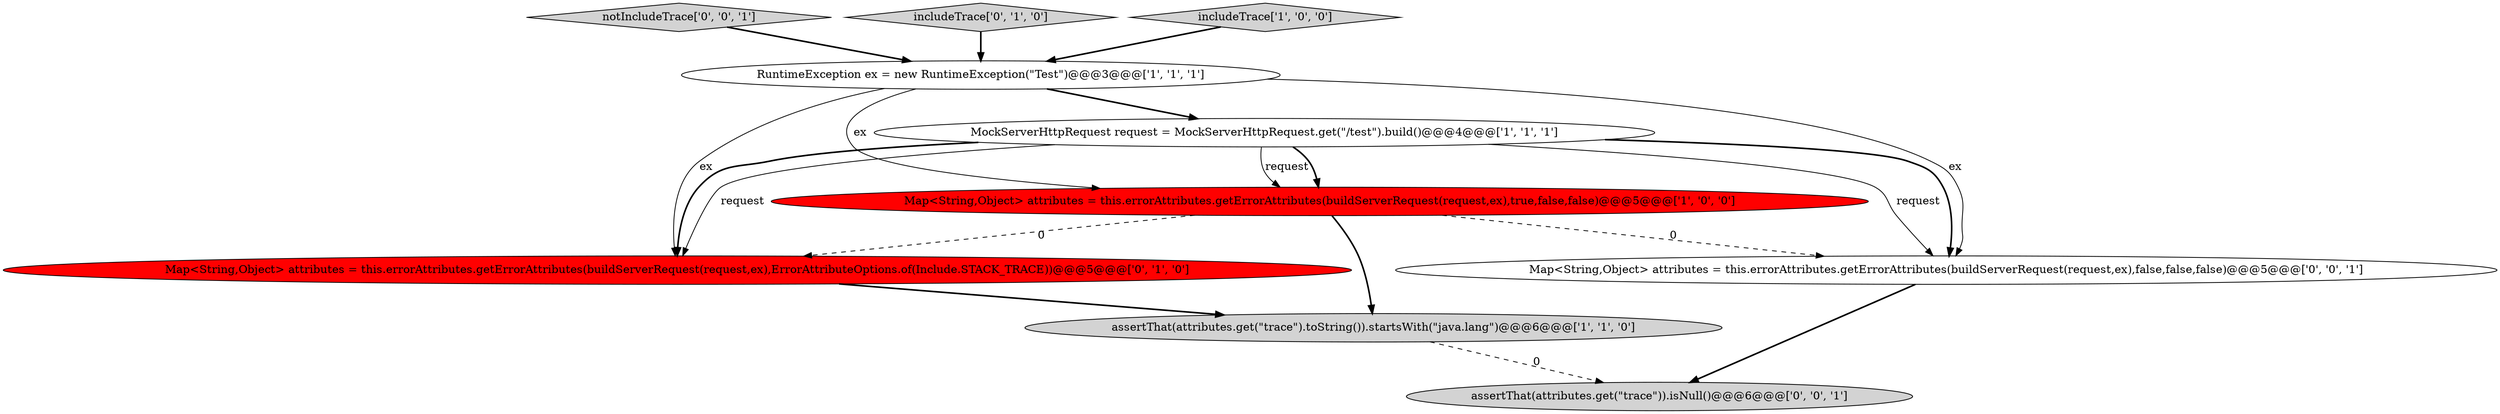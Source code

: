 digraph {
2 [style = filled, label = "RuntimeException ex = new RuntimeException(\"Test\")@@@3@@@['1', '1', '1']", fillcolor = white, shape = ellipse image = "AAA0AAABBB1BBB"];
4 [style = filled, label = "MockServerHttpRequest request = MockServerHttpRequest.get(\"/test\").build()@@@4@@@['1', '1', '1']", fillcolor = white, shape = ellipse image = "AAA0AAABBB1BBB"];
0 [style = filled, label = "Map<String,Object> attributes = this.errorAttributes.getErrorAttributes(buildServerRequest(request,ex),true,false,false)@@@5@@@['1', '0', '0']", fillcolor = red, shape = ellipse image = "AAA1AAABBB1BBB"];
9 [style = filled, label = "notIncludeTrace['0', '0', '1']", fillcolor = lightgray, shape = diamond image = "AAA0AAABBB3BBB"];
5 [style = filled, label = "includeTrace['0', '1', '0']", fillcolor = lightgray, shape = diamond image = "AAA0AAABBB2BBB"];
7 [style = filled, label = "assertThat(attributes.get(\"trace\")).isNull()@@@6@@@['0', '0', '1']", fillcolor = lightgray, shape = ellipse image = "AAA0AAABBB3BBB"];
1 [style = filled, label = "includeTrace['1', '0', '0']", fillcolor = lightgray, shape = diamond image = "AAA0AAABBB1BBB"];
6 [style = filled, label = "Map<String,Object> attributes = this.errorAttributes.getErrorAttributes(buildServerRequest(request,ex),ErrorAttributeOptions.of(Include.STACK_TRACE))@@@5@@@['0', '1', '0']", fillcolor = red, shape = ellipse image = "AAA1AAABBB2BBB"];
8 [style = filled, label = "Map<String,Object> attributes = this.errorAttributes.getErrorAttributes(buildServerRequest(request,ex),false,false,false)@@@5@@@['0', '0', '1']", fillcolor = white, shape = ellipse image = "AAA0AAABBB3BBB"];
3 [style = filled, label = "assertThat(attributes.get(\"trace\").toString()).startsWith(\"java.lang\")@@@6@@@['1', '1', '0']", fillcolor = lightgray, shape = ellipse image = "AAA0AAABBB1BBB"];
0->3 [style = bold, label=""];
4->6 [style = solid, label="request"];
6->3 [style = bold, label=""];
4->8 [style = bold, label=""];
0->8 [style = dashed, label="0"];
5->2 [style = bold, label=""];
1->2 [style = bold, label=""];
4->8 [style = solid, label="request"];
4->0 [style = solid, label="request"];
2->0 [style = solid, label="ex"];
2->8 [style = solid, label="ex"];
2->4 [style = bold, label=""];
4->6 [style = bold, label=""];
9->2 [style = bold, label=""];
3->7 [style = dashed, label="0"];
2->6 [style = solid, label="ex"];
8->7 [style = bold, label=""];
4->0 [style = bold, label=""];
0->6 [style = dashed, label="0"];
}
